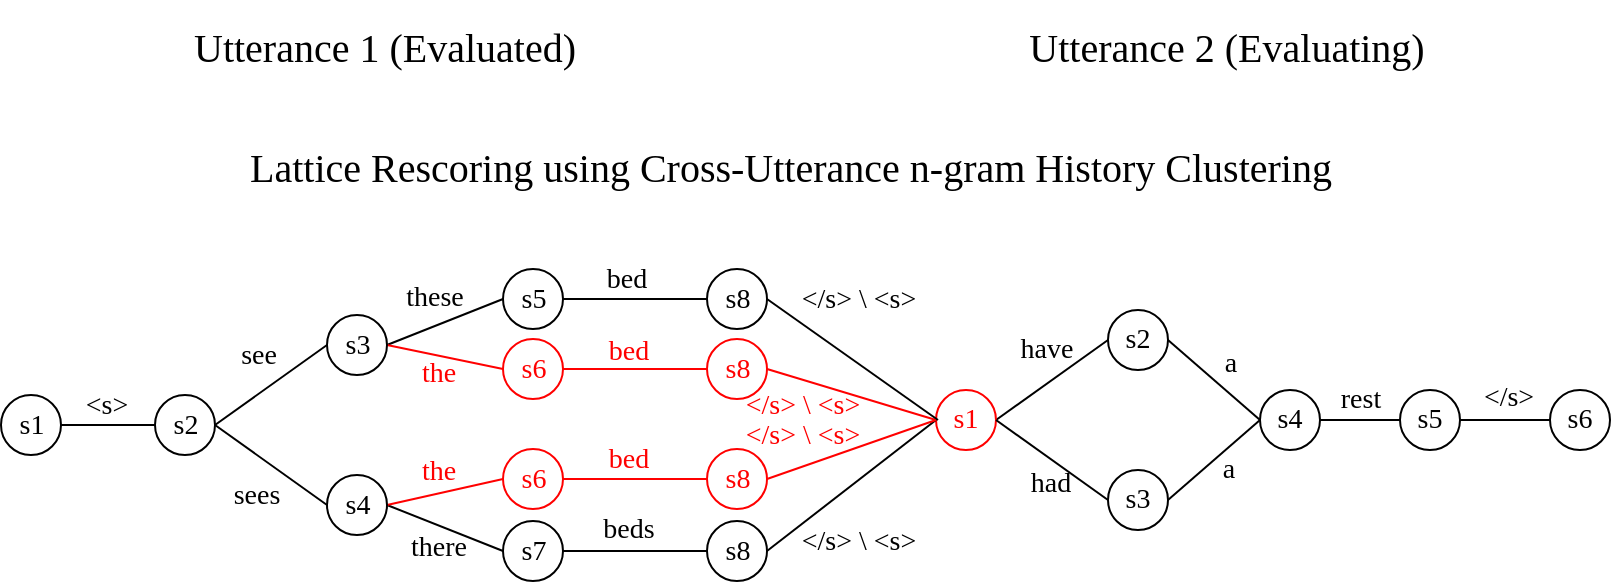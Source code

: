 <mxfile version="16.5.3" type="github"><diagram id="GkwxvoKI0v0egCr2lqlU" name="Page-1"><mxGraphModel dx="1113" dy="759" grid="1" gridSize="10" guides="1" tooltips="1" connect="1" arrows="1" fold="1" page="1" pageScale="1" pageWidth="850" pageHeight="1100" math="0" shadow="0"><root><mxCell id="0"/><mxCell id="1" parent="0"/><mxCell id="RtcgU3C-zt8aPHX_ZTjs-4" style="rounded=0;orthogonalLoop=1;jettySize=auto;html=1;exitX=1;exitY=0.5;exitDx=0;exitDy=0;entryX=0;entryY=0.5;entryDx=0;entryDy=0;endArrow=none;endFill=0;fontColor=#000000;strokeColor=#000000;fontSize=14;fontFamily=Georgia;" parent="1" source="RtcgU3C-zt8aPHX_ZTjs-1" target="RtcgU3C-zt8aPHX_ZTjs-2" edge="1"><mxGeometry relative="1" as="geometry"><mxPoint x="796.5" y="282.5" as="targetPoint"/></mxGeometry></mxCell><mxCell id="4VMU7p_WYgPRxcq0oTT4-2" style="rounded=0;orthogonalLoop=1;jettySize=auto;html=1;exitX=1;exitY=0.5;exitDx=0;exitDy=0;entryX=0;entryY=0.5;entryDx=0;entryDy=0;endArrow=none;endFill=0;fontFamily=Georgia;" parent="1" source="RtcgU3C-zt8aPHX_ZTjs-1" target="4VMU7p_WYgPRxcq0oTT4-1" edge="1"><mxGeometry relative="1" as="geometry"><mxPoint x="796.5" y="362.5" as="targetPoint"/></mxGeometry></mxCell><mxCell id="RtcgU3C-zt8aPHX_ZTjs-1" value="s2" style="ellipse;whiteSpace=wrap;html=1;aspect=fixed;fontColor=#000000;strokeColor=#000000;fontSize=14;fontFamily=Georgia;" parent="1" vertex="1"><mxGeometry x="718.5" y="307.5" width="30" height="30" as="geometry"/></mxCell><mxCell id="RtcgU3C-zt8aPHX_ZTjs-10" style="edgeStyle=none;rounded=0;orthogonalLoop=1;jettySize=auto;html=1;exitX=1;exitY=0.5;exitDx=0;exitDy=0;entryX=0;entryY=0.5;entryDx=0;entryDy=0;endArrow=none;endFill=0;fontColor=#000000;fontSize=14;fontFamily=Georgia;" parent="1" source="RtcgU3C-zt8aPHX_ZTjs-2" target="RtcgU3C-zt8aPHX_ZTjs-6" edge="1"><mxGeometry relative="1" as="geometry"/></mxCell><mxCell id="RtcgU3C-zt8aPHX_ZTjs-11" style="edgeStyle=none;rounded=0;orthogonalLoop=1;jettySize=auto;html=1;exitX=1;exitY=0.5;exitDx=0;exitDy=0;entryX=0;entryY=0.5;entryDx=0;entryDy=0;endArrow=none;endFill=0;strokeColor=#FF0000;fontColor=#000000;fontSize=14;fontFamily=Georgia;" parent="1" source="RtcgU3C-zt8aPHX_ZTjs-2" target="RtcgU3C-zt8aPHX_ZTjs-7" edge="1"><mxGeometry relative="1" as="geometry"/></mxCell><mxCell id="RtcgU3C-zt8aPHX_ZTjs-2" value="s3" style="ellipse;whiteSpace=wrap;html=1;aspect=fixed;fontColor=#000000;strokeColor=#000000;fontSize=14;fontFamily=Georgia;" parent="1" vertex="1"><mxGeometry x="804.5" y="267.5" width="30" height="30" as="geometry"/></mxCell><mxCell id="RtcgU3C-zt8aPHX_ZTjs-13" style="edgeStyle=none;rounded=0;orthogonalLoop=1;jettySize=auto;html=1;exitX=1;exitY=0.5;exitDx=0;exitDy=0;entryX=0;entryY=0.5;entryDx=0;entryDy=0;endArrow=none;endFill=0;fontColor=#000000;fontSize=14;fontFamily=Georgia;" parent="1" source="4VMU7p_WYgPRxcq0oTT4-1" target="RtcgU3C-zt8aPHX_ZTjs-9" edge="1"><mxGeometry relative="1" as="geometry"><mxPoint x="882.5" y="357.5" as="sourcePoint"/></mxGeometry></mxCell><mxCell id="RtcgU3C-zt8aPHX_ZTjs-48" style="edgeStyle=none;rounded=0;orthogonalLoop=1;jettySize=auto;html=1;exitX=1;exitY=0.5;exitDx=0;exitDy=0;entryX=0;entryY=0.5;entryDx=0;entryDy=0;fontSize=14;endArrow=none;endFill=0;fontColor=#000000;fontFamily=Georgia;" parent="1" source="RtcgU3C-zt8aPHX_ZTjs-6" target="CVOTNyJvkZIV5OlrlDnd-2" edge="1"><mxGeometry relative="1" as="geometry"><mxPoint x="1209.5" y="292.5" as="targetPoint"/></mxGeometry></mxCell><mxCell id="RtcgU3C-zt8aPHX_ZTjs-6" value="s5" style="ellipse;whiteSpace=wrap;html=1;aspect=fixed;fontColor=#000000;fontSize=14;fontFamily=Georgia;" parent="1" vertex="1"><mxGeometry x="892.5" y="244.5" width="30" height="30" as="geometry"/></mxCell><mxCell id="RtcgU3C-zt8aPHX_ZTjs-29" style="edgeStyle=none;rounded=0;orthogonalLoop=1;jettySize=auto;html=1;exitX=1;exitY=0.5;exitDx=0;exitDy=0;entryX=0;entryY=0.5;entryDx=0;entryDy=0;fontSize=14;endArrow=none;endFill=0;fontColor=#FF0000;fontFamily=Georgia;strokeColor=#FF0000;" parent="1" source="RtcgU3C-zt8aPHX_ZTjs-7" target="RtcgU3C-zt8aPHX_ZTjs-28" edge="1"><mxGeometry relative="1" as="geometry"/></mxCell><mxCell id="RtcgU3C-zt8aPHX_ZTjs-7" value="s6" style="ellipse;whiteSpace=wrap;html=1;aspect=fixed;fontColor=#FF0000;fontSize=14;fontFamily=Georgia;strokeColor=#FF0000;" parent="1" vertex="1"><mxGeometry x="892.5" y="279.5" width="30" height="30" as="geometry"/></mxCell><mxCell id="RtcgU3C-zt8aPHX_ZTjs-45" style="edgeStyle=none;rounded=0;orthogonalLoop=1;jettySize=auto;html=1;exitX=1;exitY=0.5;exitDx=0;exitDy=0;entryX=0;entryY=0.5;entryDx=0;entryDy=0;fontSize=14;endArrow=none;endFill=0;fontColor=#000000;fontFamily=Georgia;" parent="1" source="RtcgU3C-zt8aPHX_ZTjs-9" target="CVOTNyJvkZIV5OlrlDnd-3" edge="1"><mxGeometry relative="1" as="geometry"/></mxCell><mxCell id="RtcgU3C-zt8aPHX_ZTjs-9" value="s7" style="ellipse;whiteSpace=wrap;html=1;aspect=fixed;fontColor=#000000;fontSize=14;fontFamily=Georgia;" parent="1" vertex="1"><mxGeometry x="892.5" y="370.5" width="30" height="30" as="geometry"/></mxCell><mxCell id="RtcgU3C-zt8aPHX_ZTjs-14" value="&lt;font style=&quot;font-size: 14px&quot;&gt;see&lt;/font&gt;" style="text;html=1;align=center;verticalAlign=middle;resizable=0;points=[];autosize=1;strokeColor=none;fillColor=none;fontColor=#000000;fontSize=14;fontFamily=Georgia;" parent="1" vertex="1"><mxGeometry x="749.5" y="277.5" width="40" height="20" as="geometry"/></mxCell><mxCell id="RtcgU3C-zt8aPHX_ZTjs-16" value="these" style="text;html=1;align=center;verticalAlign=middle;resizable=0;points=[];autosize=1;strokeColor=none;fillColor=none;fontSize=14;fontColor=#000000;fontFamily=Georgia;" parent="1" vertex="1"><mxGeometry x="832.5" y="248.5" width="50" height="20" as="geometry"/></mxCell><mxCell id="RtcgU3C-zt8aPHX_ZTjs-17" value="the" style="text;html=1;align=center;verticalAlign=middle;resizable=0;points=[];autosize=1;strokeColor=none;fillColor=none;fontSize=14;fontColor=#FF0000;fontFamily=Georgia;" parent="1" vertex="1"><mxGeometry x="839.5" y="286.5" width="40" height="20" as="geometry"/></mxCell><mxCell id="RtcgU3C-zt8aPHX_ZTjs-21" style="edgeStyle=none;rounded=0;orthogonalLoop=1;jettySize=auto;html=1;exitX=1;exitY=0.5;exitDx=0;exitDy=0;entryX=0;entryY=0.5;entryDx=0;entryDy=0;fontSize=14;endArrow=none;endFill=0;fontColor=#000000;strokeColor=#000000;fontFamily=Georgia;" parent="1" source="RtcgU3C-zt8aPHX_ZTjs-20" target="RtcgU3C-zt8aPHX_ZTjs-1" edge="1"><mxGeometry relative="1" as="geometry"/></mxCell><mxCell id="RtcgU3C-zt8aPHX_ZTjs-20" value="&lt;font style=&quot;font-size: 14px;&quot;&gt;s1&lt;/font&gt;" style="ellipse;whiteSpace=wrap;html=1;aspect=fixed;fontColor=#000000;strokeColor=#000000;fontSize=14;fontFamily=Georgia;" parent="1" vertex="1"><mxGeometry x="641.5" y="307.5" width="30" height="30" as="geometry"/></mxCell><mxCell id="RtcgU3C-zt8aPHX_ZTjs-22" value="&lt;font style=&quot;font-size: 14px&quot;&gt;&amp;lt;s&amp;gt;&lt;/font&gt;" style="text;html=1;align=center;verticalAlign=middle;resizable=0;points=[];autosize=1;strokeColor=none;fillColor=none;fontColor=#000000;fontSize=14;fontFamily=Georgia;" parent="1" vertex="1"><mxGeometry x="673.5" y="302.5" width="40" height="20" as="geometry"/></mxCell><mxCell id="RtcgU3C-zt8aPHX_ZTjs-52" style="edgeStyle=none;rounded=0;orthogonalLoop=1;jettySize=auto;html=1;exitX=1;exitY=0.5;exitDx=0;exitDy=0;fontSize=14;endArrow=none;endFill=0;fontColor=#FF0000;fontFamily=Georgia;entryX=0;entryY=0.5;entryDx=0;entryDy=0;strokeColor=#FF0000;" parent="1" source="RtcgU3C-zt8aPHX_ZTjs-28" target="54BcYv2EsDL3iLWHWI-8-8" edge="1"><mxGeometry relative="1" as="geometry"><mxPoint x="1115" y="320" as="targetPoint"/></mxGeometry></mxCell><mxCell id="RtcgU3C-zt8aPHX_ZTjs-28" value="s8" style="ellipse;whiteSpace=wrap;html=1;aspect=fixed;fontColor=#FF0000;fontSize=14;fontFamily=Georgia;strokeColor=#FF0000;" parent="1" vertex="1"><mxGeometry x="994.5" y="279.5" width="30" height="30" as="geometry"/></mxCell><mxCell id="RtcgU3C-zt8aPHX_ZTjs-38" value="beds" style="text;html=1;align=center;verticalAlign=middle;resizable=0;points=[];autosize=1;strokeColor=none;fillColor=none;fontSize=14;fontColor=#000000;fontFamily=Georgia;" parent="1" vertex="1"><mxGeometry x="934.5" y="364.5" width="40" height="20" as="geometry"/></mxCell><mxCell id="RtcgU3C-zt8aPHX_ZTjs-39" value="&lt;span&gt;b&lt;/span&gt;ed" style="text;html=1;align=center;verticalAlign=middle;resizable=0;points=[];autosize=1;strokeColor=none;fillColor=none;fontSize=14;fontColor=#000000;fontFamily=Georgia;" parent="1" vertex="1"><mxGeometry x="933.5" y="239.5" width="40" height="20" as="geometry"/></mxCell><mxCell id="RtcgU3C-zt8aPHX_ZTjs-46" value="&lt;span&gt;b&lt;/span&gt;ed" style="text;html=1;align=center;verticalAlign=middle;resizable=0;points=[];autosize=1;strokeColor=none;fillColor=none;fontSize=14;fontColor=#FF0000;fontFamily=Georgia;" parent="1" vertex="1"><mxGeometry x="934.5" y="275.5" width="40" height="20" as="geometry"/></mxCell><mxCell id="RtcgU3C-zt8aPHX_ZTjs-105" value="s6" style="ellipse;whiteSpace=wrap;html=1;aspect=fixed;fontSize=14;fontColor=#000000;fontFamily=Georgia;" parent="1" vertex="1"><mxGeometry x="1416" y="305" width="30" height="30" as="geometry"/></mxCell><mxCell id="RtcgU3C-zt8aPHX_ZTjs-119" value="&lt;font color=&quot;#000000&quot; style=&quot;font-size: 20px&quot;&gt;&lt;font style=&quot;font-size: 20px&quot;&gt;Utterance 1&amp;nbsp;(Evaluated)&lt;/font&gt;&lt;br&gt;&lt;/font&gt;" style="text;html=1;align=center;verticalAlign=middle;resizable=0;points=[];autosize=1;strokeColor=none;fillColor=none;fontSize=30;fontFamily=Georgia;fontColor=#FF0000;" parent="1" vertex="1"><mxGeometry x="723" y="110" width="220" height="40" as="geometry"/></mxCell><mxCell id="RtcgU3C-zt8aPHX_ZTjs-120" value="&lt;font color=&quot;#000000&quot; style=&quot;font-size: 20px&quot;&gt;&lt;font style=&quot;font-size: 20px&quot;&gt;Lattice Rescoring using Cross-Utterance n-gram History Clustering&lt;/font&gt;&lt;br&gt;&lt;/font&gt;" style="text;html=1;align=center;verticalAlign=middle;resizable=0;points=[];autosize=1;strokeColor=none;fillColor=none;fontSize=30;fontFamily=Georgia;fontColor=#FF0000;" parent="1" vertex="1"><mxGeometry x="731" y="170" width="610" height="40" as="geometry"/></mxCell><mxCell id="4VMU7p_WYgPRxcq0oTT4-12" style="edgeStyle=none;rounded=0;orthogonalLoop=1;jettySize=auto;html=1;exitX=1;exitY=0.5;exitDx=0;exitDy=0;entryX=0;entryY=0.5;entryDx=0;entryDy=0;endArrow=none;endFill=0;fontFamily=Georgia;" parent="1" source="PLGYQZCd30LQGUTYlzt7-8" target="RtcgU3C-zt8aPHX_ZTjs-105" edge="1"><mxGeometry relative="1" as="geometry"/></mxCell><mxCell id="PLGYQZCd30LQGUTYlzt7-8" value="s5" style="ellipse;whiteSpace=wrap;html=1;aspect=fixed;fontSize=14;fontColor=#000000;fontFamily=Georgia;" parent="1" vertex="1"><mxGeometry x="1341" y="305" width="30" height="30" as="geometry"/></mxCell><mxCell id="PLGYQZCd30LQGUTYlzt7-9" style="edgeStyle=none;rounded=0;orthogonalLoop=1;jettySize=auto;html=1;exitX=1;exitY=0.5;exitDx=0;exitDy=0;entryX=0;entryY=0.5;entryDx=0;entryDy=0;fontSize=14;endArrow=none;endFill=0;fontColor=#000000;fontFamily=Georgia;" parent="1" source="PLGYQZCd30LQGUTYlzt7-10" target="PLGYQZCd30LQGUTYlzt7-8" edge="1"><mxGeometry relative="1" as="geometry"/></mxCell><mxCell id="PLGYQZCd30LQGUTYlzt7-10" value="s4" style="ellipse;whiteSpace=wrap;html=1;aspect=fixed;fontSize=14;fontColor=#000000;fontFamily=Georgia;" parent="1" vertex="1"><mxGeometry x="1271" y="305" width="30" height="30" as="geometry"/></mxCell><mxCell id="PLGYQZCd30LQGUTYlzt7-11" value="&lt;font&gt;a&lt;/font&gt;" style="text;html=1;align=center;verticalAlign=middle;resizable=0;points=[];autosize=1;strokeColor=none;fillColor=none;fontSize=14;fontColor=#000000;fontFamily=Georgia;" parent="1" vertex="1"><mxGeometry x="1246" y="282" width="20" height="20" as="geometry"/></mxCell><mxCell id="PLGYQZCd30LQGUTYlzt7-12" style="edgeStyle=none;rounded=0;orthogonalLoop=1;jettySize=auto;html=1;exitX=1;exitY=0.5;exitDx=0;exitDy=0;entryX=0;entryY=0.5;entryDx=0;entryDy=0;fontFamily=Georgia;fontSize=14;endArrow=none;endFill=0;fontColor=#000000;" parent="1" source="PLGYQZCd30LQGUTYlzt7-13" target="PLGYQZCd30LQGUTYlzt7-10" edge="1"><mxGeometry relative="1" as="geometry"/></mxCell><mxCell id="PLGYQZCd30LQGUTYlzt7-13" value="s3" style="ellipse;whiteSpace=wrap;html=1;aspect=fixed;fontSize=14;fontColor=#000000;fontFamily=Georgia;" parent="1" vertex="1"><mxGeometry x="1195" y="345" width="30" height="30" as="geometry"/></mxCell><mxCell id="PLGYQZCd30LQGUTYlzt7-14" value="&lt;font&gt;have&lt;/font&gt;" style="text;html=1;align=center;verticalAlign=middle;resizable=0;points=[];autosize=1;strokeColor=none;fillColor=none;fontSize=14;fontColor=#000000;fontFamily=Georgia;" parent="1" vertex="1"><mxGeometry x="1139" y="275" width="50" height="20" as="geometry"/></mxCell><mxCell id="54BcYv2EsDL3iLWHWI-8-1" style="edgeStyle=none;rounded=0;orthogonalLoop=1;jettySize=auto;html=1;exitX=1;exitY=0.5;exitDx=0;exitDy=0;entryX=0;entryY=0.5;entryDx=0;entryDy=0;endArrow=none;endFill=0;fontSize=14;fontColor=#000000;fontFamily=Georgia;" parent="1" source="54BcYv2EsDL3iLWHWI-8-6" target="PLGYQZCd30LQGUTYlzt7-10" edge="1"><mxGeometry relative="1" as="geometry"/></mxCell><mxCell id="54BcYv2EsDL3iLWHWI-8-6" value="s2" style="ellipse;whiteSpace=wrap;html=1;aspect=fixed;fontSize=14;fontColor=#000000;fontFamily=Georgia;" parent="1" vertex="1"><mxGeometry x="1195" y="265" width="30" height="30" as="geometry"/></mxCell><mxCell id="54BcYv2EsDL3iLWHWI-8-7" style="edgeStyle=none;rounded=0;orthogonalLoop=1;jettySize=auto;html=1;exitX=1;exitY=0.5;exitDx=0;exitDy=0;entryX=0;entryY=0.5;entryDx=0;entryDy=0;fontSize=14;endArrow=none;endFill=0;fontColor=#000000;fontFamily=Georgia;" parent="1" source="54BcYv2EsDL3iLWHWI-8-8" target="54BcYv2EsDL3iLWHWI-8-6" edge="1"><mxGeometry relative="1" as="geometry"/></mxCell><mxCell id="54BcYv2EsDL3iLWHWI-8-8" value="s1" style="ellipse;whiteSpace=wrap;html=1;aspect=fixed;fontSize=14;fontColor=#FF0000;fontFamily=Georgia;strokeColor=#FF0000;" parent="1" vertex="1"><mxGeometry x="1109" y="305" width="30" height="30" as="geometry"/></mxCell><mxCell id="54BcYv2EsDL3iLWHWI-8-29" value="" style="endArrow=none;html=1;rounded=0;fontFamily=Georgia;fontSize=14;fontColor=#808080;strokeColor=#000000;exitX=0;exitY=0.5;exitDx=0;exitDy=0;entryX=1;entryY=0.5;entryDx=0;entryDy=0;" parent="1" source="PLGYQZCd30LQGUTYlzt7-13" target="54BcYv2EsDL3iLWHWI-8-8" edge="1"><mxGeometry width="50" height="50" relative="1" as="geometry"><mxPoint x="1499" y="365" as="sourcePoint"/><mxPoint x="1419" y="420" as="targetPoint"/></mxGeometry></mxCell><mxCell id="4VMU7p_WYgPRxcq0oTT4-3" style="edgeStyle=none;rounded=0;orthogonalLoop=1;jettySize=auto;html=1;exitX=1;exitY=0.5;exitDx=0;exitDy=0;entryX=0;entryY=0.5;entryDx=0;entryDy=0;endArrow=none;endFill=0;fontFamily=Georgia;strokeColor=#FF0000;" parent="1" source="4VMU7p_WYgPRxcq0oTT4-1" target="CVOTNyJvkZIV5OlrlDnd-4" edge="1"><mxGeometry relative="1" as="geometry"/></mxCell><mxCell id="4VMU7p_WYgPRxcq0oTT4-1" value="s4" style="ellipse;whiteSpace=wrap;html=1;aspect=fixed;fontColor=#000000;strokeColor=#000000;fontSize=14;fontFamily=Georgia;" parent="1" vertex="1"><mxGeometry x="804.5" y="347.5" width="30" height="30" as="geometry"/></mxCell><mxCell id="4VMU7p_WYgPRxcq0oTT4-4" value="&lt;font style=&quot;font-size: 14px&quot;&gt;sees&lt;/font&gt;" style="text;html=1;align=center;verticalAlign=middle;resizable=0;points=[];autosize=1;strokeColor=none;fillColor=none;fontColor=#000000;fontSize=14;fontFamily=Georgia;" parent="1" vertex="1"><mxGeometry x="748.5" y="347.5" width="40" height="20" as="geometry"/></mxCell><mxCell id="4VMU7p_WYgPRxcq0oTT4-5" value="the" style="text;html=1;align=center;verticalAlign=middle;resizable=0;points=[];autosize=1;strokeColor=none;fillColor=none;fontSize=14;fontColor=#FF0000;fontFamily=Georgia;" parent="1" vertex="1"><mxGeometry x="839.5" y="335.5" width="40" height="20" as="geometry"/></mxCell><mxCell id="4VMU7p_WYgPRxcq0oTT4-7" value="there" style="text;html=1;align=center;verticalAlign=middle;resizable=0;points=[];autosize=1;strokeColor=none;fillColor=none;fontSize=14;fontColor=#000000;fontFamily=Georgia;" parent="1" vertex="1"><mxGeometry x="834.5" y="373.5" width="50" height="20" as="geometry"/></mxCell><mxCell id="4VMU7p_WYgPRxcq0oTT4-9" value="&lt;font&gt;had&lt;/font&gt;" style="text;html=1;align=center;verticalAlign=middle;resizable=0;points=[];autosize=1;strokeColor=none;fillColor=none;fontSize=14;fontColor=#000000;fontFamily=Georgia;" parent="1" vertex="1"><mxGeometry x="1146" y="342" width="40" height="20" as="geometry"/></mxCell><mxCell id="4VMU7p_WYgPRxcq0oTT4-10" value="&lt;font&gt;a&lt;/font&gt;" style="text;html=1;align=center;verticalAlign=middle;resizable=0;points=[];autosize=1;strokeColor=none;fillColor=none;fontSize=14;fontColor=#000000;fontFamily=Georgia;" parent="1" vertex="1"><mxGeometry x="1245" y="335" width="20" height="20" as="geometry"/></mxCell><mxCell id="4VMU7p_WYgPRxcq0oTT4-11" value="&lt;font&gt;rest&lt;/font&gt;" style="text;html=1;align=center;verticalAlign=middle;resizable=0;points=[];autosize=1;strokeColor=none;fillColor=none;fontSize=14;fontColor=#000000;fontFamily=Georgia;" parent="1" vertex="1"><mxGeometry x="1301" y="300" width="40" height="20" as="geometry"/></mxCell><mxCell id="4VMU7p_WYgPRxcq0oTT4-13" value="&lt;font&gt;&amp;lt;/s&amp;gt;&lt;/font&gt;" style="text;html=1;align=center;verticalAlign=middle;resizable=0;points=[];autosize=1;strokeColor=none;fillColor=none;fontSize=14;fontColor=#000000;fontFamily=Georgia;" parent="1" vertex="1"><mxGeometry x="1370" y="299" width="50" height="20" as="geometry"/></mxCell><mxCell id="CVOTNyJvkZIV5OlrlDnd-1" value="&lt;font color=&quot;#000000&quot; style=&quot;font-size: 20px&quot;&gt;&lt;font style=&quot;font-size: 20px&quot;&gt;Utterance 2 (Evaluating)&lt;/font&gt;&lt;br&gt;&lt;/font&gt;" style="text;html=1;align=center;verticalAlign=middle;resizable=0;points=[];autosize=1;strokeColor=none;fillColor=none;fontSize=30;fontFamily=Georgia;fontColor=#FF0000;" vertex="1" parent="1"><mxGeometry x="1139" y="110" width="230" height="40" as="geometry"/></mxCell><mxCell id="CVOTNyJvkZIV5OlrlDnd-12" style="edgeStyle=none;rounded=0;orthogonalLoop=1;jettySize=auto;html=1;exitX=1;exitY=0.5;exitDx=0;exitDy=0;fontColor=#000000;endArrow=none;endFill=0;strokeColor=#000000;" edge="1" parent="1" source="CVOTNyJvkZIV5OlrlDnd-2"><mxGeometry relative="1" as="geometry"><mxPoint x="1110" y="320" as="targetPoint"/></mxGeometry></mxCell><mxCell id="CVOTNyJvkZIV5OlrlDnd-2" value="s8" style="ellipse;whiteSpace=wrap;html=1;aspect=fixed;fontColor=#000000;fontSize=14;fontFamily=Georgia;strokeColor=#000000;" vertex="1" parent="1"><mxGeometry x="994.5" y="244.5" width="30" height="30" as="geometry"/></mxCell><mxCell id="CVOTNyJvkZIV5OlrlDnd-10" style="edgeStyle=none;rounded=0;orthogonalLoop=1;jettySize=auto;html=1;exitX=1;exitY=0.5;exitDx=0;exitDy=0;entryX=0;entryY=0.5;entryDx=0;entryDy=0;fontColor=#000000;endArrow=none;endFill=0;strokeColor=#000000;" edge="1" parent="1" source="CVOTNyJvkZIV5OlrlDnd-3" target="54BcYv2EsDL3iLWHWI-8-8"><mxGeometry relative="1" as="geometry"/></mxCell><mxCell id="CVOTNyJvkZIV5OlrlDnd-3" value="s8" style="ellipse;whiteSpace=wrap;html=1;aspect=fixed;fontColor=#000000;fontSize=14;fontFamily=Georgia;strokeColor=#000000;" vertex="1" parent="1"><mxGeometry x="994.5" y="370.5" width="30" height="30" as="geometry"/></mxCell><mxCell id="CVOTNyJvkZIV5OlrlDnd-6" style="edgeStyle=orthogonalEdgeStyle;rounded=0;orthogonalLoop=1;jettySize=auto;html=1;exitX=1;exitY=0.5;exitDx=0;exitDy=0;entryX=0;entryY=0.5;entryDx=0;entryDy=0;fontColor=#FF0000;strokeColor=#FF0000;endArrow=none;endFill=0;" edge="1" parent="1" source="CVOTNyJvkZIV5OlrlDnd-4" target="CVOTNyJvkZIV5OlrlDnd-5"><mxGeometry relative="1" as="geometry"/></mxCell><mxCell id="CVOTNyJvkZIV5OlrlDnd-4" value="s6" style="ellipse;whiteSpace=wrap;html=1;aspect=fixed;fontColor=#FF0000;fontSize=14;fontFamily=Georgia;strokeColor=#FF0000;" vertex="1" parent="1"><mxGeometry x="892.5" y="334.5" width="30" height="30" as="geometry"/></mxCell><mxCell id="CVOTNyJvkZIV5OlrlDnd-8" style="rounded=0;orthogonalLoop=1;jettySize=auto;html=1;exitX=1;exitY=0.5;exitDx=0;exitDy=0;entryX=0;entryY=0.5;entryDx=0;entryDy=0;fontColor=#FF0000;endArrow=none;endFill=0;strokeColor=#FF0000;" edge="1" parent="1" source="CVOTNyJvkZIV5OlrlDnd-5" target="54BcYv2EsDL3iLWHWI-8-8"><mxGeometry relative="1" as="geometry"/></mxCell><mxCell id="CVOTNyJvkZIV5OlrlDnd-5" value="s8" style="ellipse;whiteSpace=wrap;html=1;aspect=fixed;fontColor=#FF0000;fontSize=14;fontFamily=Georgia;strokeColor=#FF0000;" vertex="1" parent="1"><mxGeometry x="994.5" y="334.5" width="30" height="30" as="geometry"/></mxCell><mxCell id="CVOTNyJvkZIV5OlrlDnd-7" value="&lt;span&gt;b&lt;/span&gt;ed" style="text;html=1;align=center;verticalAlign=middle;resizable=0;points=[];autosize=1;strokeColor=none;fillColor=none;fontSize=14;fontColor=#FF0000;fontFamily=Georgia;" vertex="1" parent="1"><mxGeometry x="934.5" y="329.5" width="40" height="20" as="geometry"/></mxCell><mxCell id="CVOTNyJvkZIV5OlrlDnd-9" value="&amp;lt;/s&amp;gt; \ &amp;lt;s&amp;gt;" style="text;html=1;align=center;verticalAlign=middle;resizable=0;points=[];autosize=1;strokeColor=none;fillColor=none;fontSize=14;fontColor=#FF0000;fontFamily=Georgia;" vertex="1" parent="1"><mxGeometry x="1002" y="318" width="80" height="20" as="geometry"/></mxCell><mxCell id="CVOTNyJvkZIV5OlrlDnd-11" value="&amp;lt;/s&amp;gt; \ &amp;lt;s&amp;gt;" style="text;html=1;align=center;verticalAlign=middle;resizable=0;points=[];autosize=1;strokeColor=none;fillColor=none;fontSize=14;fontColor=#000000;fontFamily=Georgia;" vertex="1" parent="1"><mxGeometry x="1030" y="370.5" width="80" height="20" as="geometry"/></mxCell><mxCell id="CVOTNyJvkZIV5OlrlDnd-13" value="&amp;lt;/s&amp;gt; \ &amp;lt;s&amp;gt;" style="text;html=1;align=center;verticalAlign=middle;resizable=0;points=[];autosize=1;strokeColor=none;fillColor=none;fontSize=14;fontColor=#000000;fontFamily=Georgia;" vertex="1" parent="1"><mxGeometry x="1030" y="249.5" width="80" height="20" as="geometry"/></mxCell><mxCell id="RtcgU3C-zt8aPHX_ZTjs-54" value="&amp;lt;/s&amp;gt; \ &amp;lt;s&amp;gt;" style="text;html=1;align=center;verticalAlign=middle;resizable=0;points=[];autosize=1;strokeColor=none;fillColor=none;fontSize=14;fontColor=#FF0000;fontFamily=Georgia;" parent="1" vertex="1"><mxGeometry x="1002" y="302.5" width="80" height="20" as="geometry"/></mxCell></root></mxGraphModel></diagram></mxfile>